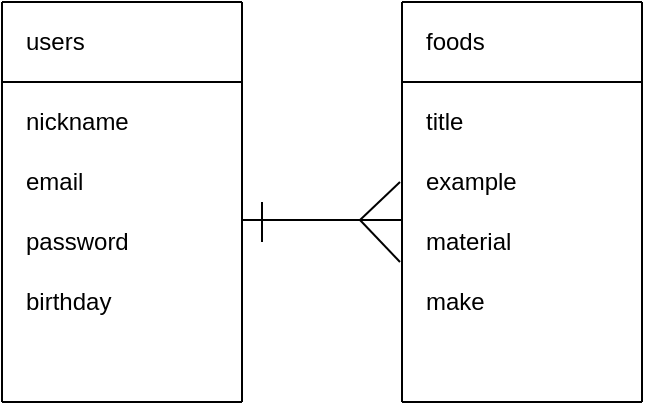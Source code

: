 <mxfile version="13.6.5">
    <diagram id="mli7KJzD1CaJGLfIeoqs" name="ページ1">
        <mxGraphModel dx="138" dy="110" grid="1" gridSize="10" guides="1" tooltips="1" connect="1" arrows="1" fold="1" page="1" pageScale="1" pageWidth="827" pageHeight="1169" math="0" shadow="0">
            <root>
                <mxCell id="0"/>
                <mxCell id="1" parent="0"/>
                <mxCell id="2" value="" style="endArrow=none;html=1;" edge="1" parent="1">
                    <mxGeometry width="50" height="50" relative="1" as="geometry">
                        <mxPoint x="80" y="120" as="sourcePoint"/>
                        <mxPoint x="200" y="120" as="targetPoint"/>
                    </mxGeometry>
                </mxCell>
                <mxCell id="3" value="" style="endArrow=none;html=1;" edge="1" parent="1">
                    <mxGeometry width="50" height="50" relative="1" as="geometry">
                        <mxPoint x="80" y="320" as="sourcePoint"/>
                        <mxPoint x="200" y="320" as="targetPoint"/>
                    </mxGeometry>
                </mxCell>
                <mxCell id="4" value="" style="endArrow=none;html=1;" edge="1" parent="1">
                    <mxGeometry width="50" height="50" relative="1" as="geometry">
                        <mxPoint x="80" y="320" as="sourcePoint"/>
                        <mxPoint x="80" y="120" as="targetPoint"/>
                    </mxGeometry>
                </mxCell>
                <mxCell id="5" value="" style="endArrow=none;html=1;" edge="1" parent="1">
                    <mxGeometry width="50" height="50" relative="1" as="geometry">
                        <mxPoint x="200" y="320" as="sourcePoint"/>
                        <mxPoint x="200" y="120" as="targetPoint"/>
                    </mxGeometry>
                </mxCell>
                <mxCell id="6" value="" style="endArrow=none;html=1;" edge="1" parent="1">
                    <mxGeometry width="50" height="50" relative="1" as="geometry">
                        <mxPoint x="80" y="160" as="sourcePoint"/>
                        <mxPoint x="200" y="160" as="targetPoint"/>
                    </mxGeometry>
                </mxCell>
                <mxCell id="7" value="users" style="text;html=1;align=left;verticalAlign=middle;resizable=0;points=[];autosize=1;" vertex="1" parent="1">
                    <mxGeometry x="90" y="130" width="40" height="20" as="geometry"/>
                </mxCell>
                <mxCell id="8" value="nickname" style="text;html=1;align=left;verticalAlign=middle;resizable=0;points=[];autosize=1;" vertex="1" parent="1">
                    <mxGeometry x="90" y="170" width="70" height="20" as="geometry"/>
                </mxCell>
                <mxCell id="9" value="email" style="text;html=1;align=left;verticalAlign=middle;resizable=0;points=[];autosize=1;rotation=0;" vertex="1" parent="1">
                    <mxGeometry x="90" y="200" width="40" height="20" as="geometry"/>
                </mxCell>
                <mxCell id="12" value="password&lt;br&gt;" style="text;html=1;align=left;verticalAlign=middle;resizable=0;points=[];autosize=1;" vertex="1" parent="1">
                    <mxGeometry x="90" y="230" width="70" height="20" as="geometry"/>
                </mxCell>
                <mxCell id="13" value="birthday" style="text;html=1;align=left;verticalAlign=middle;resizable=0;points=[];autosize=1;" vertex="1" parent="1">
                    <mxGeometry x="90" y="260" width="60" height="20" as="geometry"/>
                </mxCell>
                <mxCell id="14" value="" style="endArrow=none;html=1;" edge="1" parent="1">
                    <mxGeometry width="50" height="50" relative="1" as="geometry">
                        <mxPoint x="280" y="120" as="sourcePoint"/>
                        <mxPoint x="400" y="120" as="targetPoint"/>
                    </mxGeometry>
                </mxCell>
                <mxCell id="15" value="" style="endArrow=none;html=1;" edge="1" parent="1">
                    <mxGeometry width="50" height="50" relative="1" as="geometry">
                        <mxPoint x="280" y="320" as="sourcePoint"/>
                        <mxPoint x="400" y="320" as="targetPoint"/>
                    </mxGeometry>
                </mxCell>
                <mxCell id="16" value="" style="endArrow=none;html=1;" edge="1" parent="1">
                    <mxGeometry width="50" height="50" relative="1" as="geometry">
                        <mxPoint x="280" y="320" as="sourcePoint"/>
                        <mxPoint x="280" y="120" as="targetPoint"/>
                    </mxGeometry>
                </mxCell>
                <mxCell id="17" value="" style="endArrow=none;html=1;" edge="1" parent="1">
                    <mxGeometry width="50" height="50" relative="1" as="geometry">
                        <mxPoint x="400" y="320" as="sourcePoint"/>
                        <mxPoint x="400" y="120" as="targetPoint"/>
                    </mxGeometry>
                </mxCell>
                <mxCell id="18" value="" style="endArrow=none;html=1;" edge="1" parent="1">
                    <mxGeometry width="50" height="50" relative="1" as="geometry">
                        <mxPoint x="280" y="160" as="sourcePoint"/>
                        <mxPoint x="400" y="160" as="targetPoint"/>
                    </mxGeometry>
                </mxCell>
                <mxCell id="19" value="foods" style="text;html=1;align=left;verticalAlign=middle;resizable=0;points=[];autosize=1;" vertex="1" parent="1">
                    <mxGeometry x="290" y="130" width="40" height="20" as="geometry"/>
                </mxCell>
                <mxCell id="20" value="title" style="text;html=1;align=left;verticalAlign=middle;resizable=0;points=[];autosize=1;" vertex="1" parent="1">
                    <mxGeometry x="290" y="170" width="30" height="20" as="geometry"/>
                </mxCell>
                <mxCell id="21" value="example" style="text;html=1;align=left;verticalAlign=middle;resizable=0;points=[];autosize=1;rotation=0;" vertex="1" parent="1">
                    <mxGeometry x="290" y="200" width="60" height="20" as="geometry"/>
                </mxCell>
                <mxCell id="22" value="material" style="text;html=1;align=left;verticalAlign=middle;resizable=0;points=[];autosize=1;" vertex="1" parent="1">
                    <mxGeometry x="290" y="230" width="60" height="20" as="geometry"/>
                </mxCell>
                <mxCell id="23" value="make" style="text;html=1;align=left;verticalAlign=middle;resizable=0;points=[];autosize=1;" vertex="1" parent="1">
                    <mxGeometry x="290" y="260" width="40" height="20" as="geometry"/>
                </mxCell>
                <mxCell id="24" value="" style="endArrow=none;html=1;" edge="1" parent="1">
                    <mxGeometry width="50" height="50" relative="1" as="geometry">
                        <mxPoint x="200" y="229" as="sourcePoint"/>
                        <mxPoint x="280" y="229" as="targetPoint"/>
                    </mxGeometry>
                </mxCell>
                <mxCell id="25" value="" style="endArrow=none;html=1;" edge="1" parent="1">
                    <mxGeometry width="50" height="50" relative="1" as="geometry">
                        <mxPoint x="210" y="240" as="sourcePoint"/>
                        <mxPoint x="210" y="220" as="targetPoint"/>
                    </mxGeometry>
                </mxCell>
                <mxCell id="26" value="" style="endArrow=none;html=1;" edge="1" parent="1">
                    <mxGeometry width="50" height="50" relative="1" as="geometry">
                        <mxPoint x="259" y="229" as="sourcePoint"/>
                        <mxPoint x="279" y="210" as="targetPoint"/>
                    </mxGeometry>
                </mxCell>
                <mxCell id="27" value="" style="endArrow=none;html=1;" edge="1" parent="1">
                    <mxGeometry width="50" height="50" relative="1" as="geometry">
                        <mxPoint x="259" y="229" as="sourcePoint"/>
                        <mxPoint x="279" y="250" as="targetPoint"/>
                    </mxGeometry>
                </mxCell>
            </root>
        </mxGraphModel>
    </diagram>
</mxfile>